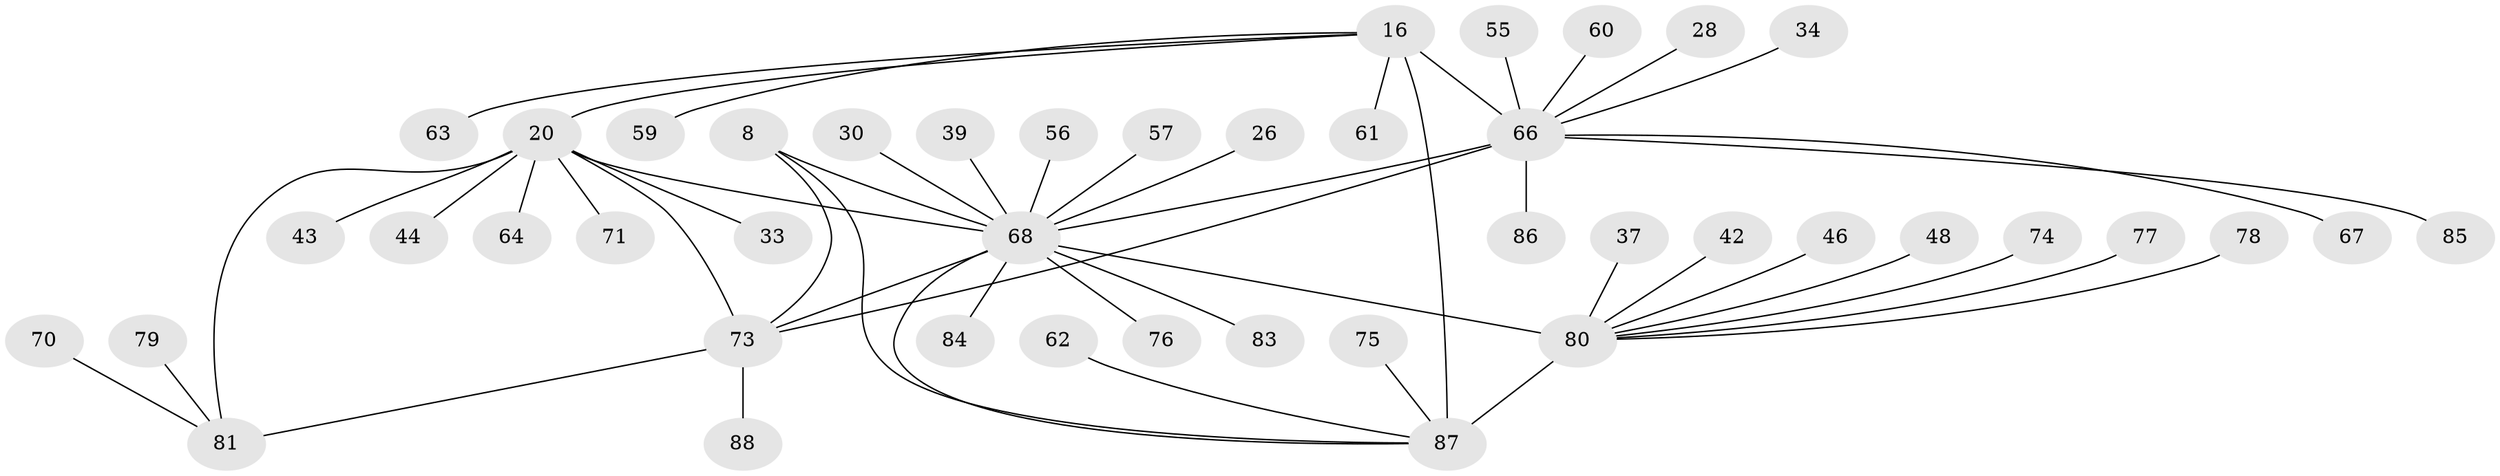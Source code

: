 // original degree distribution, {4: 0.03409090909090909, 8: 0.056818181818181816, 9: 0.03409090909090909, 6: 0.06818181818181818, 11: 0.011363636363636364, 5: 0.022727272727272728, 7: 0.011363636363636364, 1: 0.5340909090909091, 2: 0.1590909090909091, 3: 0.06818181818181818}
// Generated by graph-tools (version 1.1) at 2025/55/03/09/25 04:55:35]
// undirected, 44 vertices, 51 edges
graph export_dot {
graph [start="1"]
  node [color=gray90,style=filled];
  8 [super="+6"];
  16 [super="+13"];
  20 [super="+18"];
  26;
  28;
  30;
  33;
  34;
  37;
  39;
  42;
  43 [super="+32"];
  44;
  46;
  48;
  55 [super="+53"];
  56;
  57 [super="+54"];
  59;
  60;
  61 [super="+47"];
  62;
  63;
  64;
  66 [super="+31+4+21"];
  67 [super="+22"];
  68 [super="+45+11+27"];
  70 [super="+52"];
  71;
  73 [super="+49+65+72"];
  74;
  75;
  76;
  77;
  78;
  79;
  80 [super="+40+69"];
  81 [super="+58+19"];
  83 [super="+50"];
  84 [super="+51"];
  85;
  86;
  87 [super="+82+15+24"];
  88;
  8 -- 68 [weight=5];
  8 -- 87;
  8 -- 73;
  16 -- 66 [weight=2];
  16 -- 59;
  16 -- 63;
  16 -- 20;
  16 -- 61;
  16 -- 87 [weight=4];
  20 -- 33;
  20 -- 71;
  20 -- 64;
  20 -- 44;
  20 -- 43;
  20 -- 68 [weight=3];
  20 -- 81 [weight=4];
  20 -- 73;
  26 -- 68;
  28 -- 66;
  30 -- 68;
  34 -- 66;
  37 -- 80;
  39 -- 68;
  42 -- 80;
  46 -- 80;
  48 -- 80;
  55 -- 66;
  56 -- 68;
  57 -- 68;
  60 -- 66;
  62 -- 87;
  66 -- 67;
  66 -- 85;
  66 -- 86;
  66 -- 68 [weight=2];
  66 -- 73 [weight=4];
  68 -- 73;
  68 -- 80 [weight=6];
  68 -- 84;
  68 -- 87;
  68 -- 76;
  68 -- 83;
  70 -- 81;
  73 -- 81 [weight=2];
  73 -- 88;
  74 -- 80;
  75 -- 87;
  77 -- 80;
  78 -- 80;
  79 -- 81;
  80 -- 87;
}

